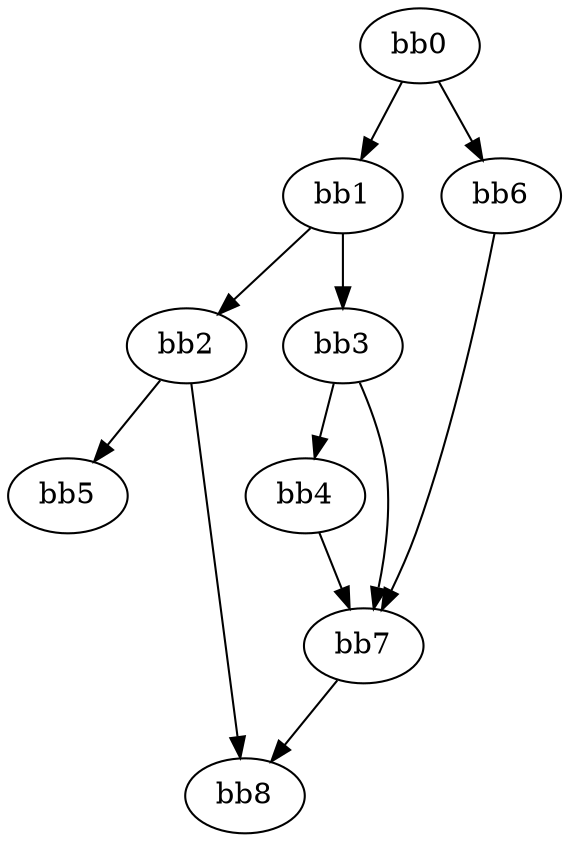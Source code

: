 digraph {
    0 [ label = "bb0\l" ]
    1 [ label = "bb1\l" ]
    2 [ label = "bb2\l" ]
    3 [ label = "bb3\l" ]
    4 [ label = "bb4\l" ]
    5 [ label = "bb5\l" ]
    6 [ label = "bb6\l" ]
    7 [ label = "bb7\l" ]
    8 [ label = "bb8\l" ]
    0 -> 1 [ ]
    0 -> 6 [ ]
    1 -> 2 [ ]
    1 -> 3 [ ]
    2 -> 5 [ ]
    2 -> 8 [ ]
    3 -> 4 [ ]
    3 -> 7 [ ]
    4 -> 7 [ ]
    6 -> 7 [ ]
    7 -> 8 [ ]
}

